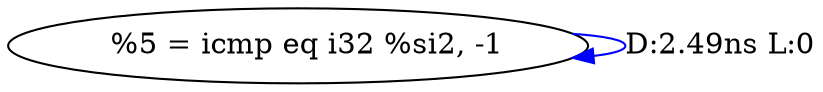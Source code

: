 digraph {
Node0x2b4b940[label="  %5 = icmp eq i32 %si2, -1"];
Node0x2b4b940 -> Node0x2b4b940[label="D:2.49ns L:0",color=blue];
}

